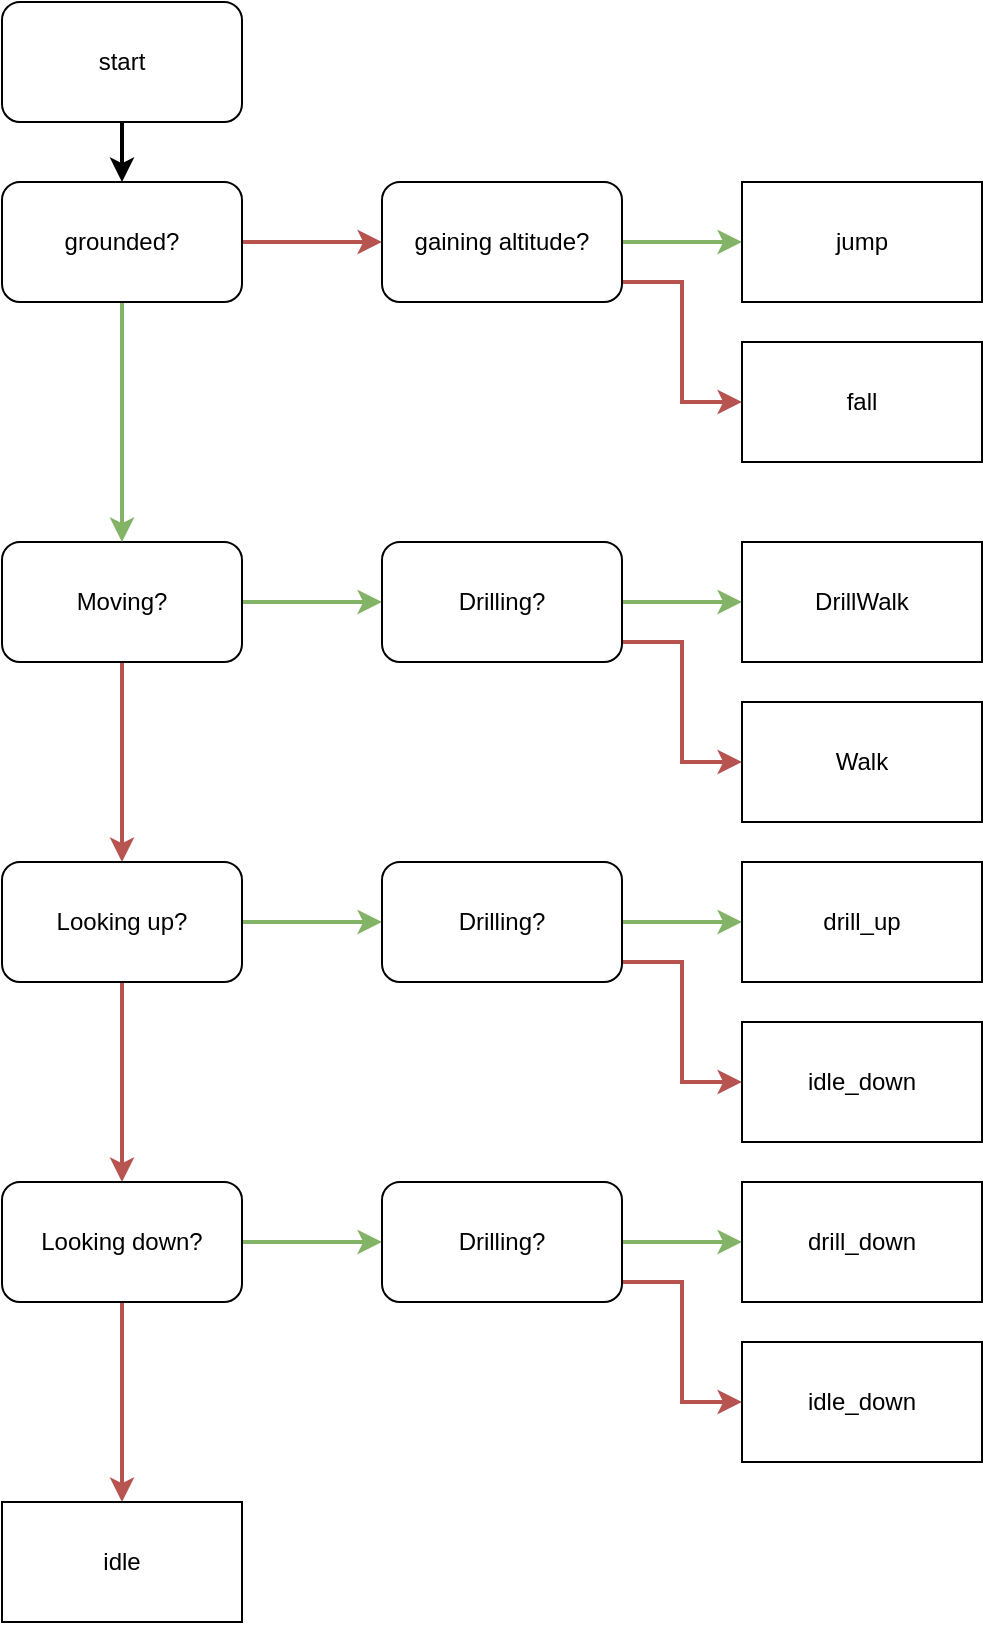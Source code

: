 <mxfile version="14.4.2" type="device"><diagram id="o-IkwWWyyNAB8XruVjbf" name="Page-1"><mxGraphModel dx="1718" dy="985" grid="1" gridSize="10" guides="1" tooltips="1" connect="1" arrows="1" fold="1" page="1" pageScale="1" pageWidth="827" pageHeight="1169" math="0" shadow="0"><root><mxCell id="0"/><mxCell id="1" parent="0"/><mxCell id="Y1XseFWmsAqix7I_u2-w-33" style="edgeStyle=orthogonalEdgeStyle;rounded=0;orthogonalLoop=1;jettySize=auto;html=1;startArrow=none;startFill=0;strokeWidth=2;fillColor=#d5e8d4;strokeColor=#82b366;" edge="1" parent="1" source="Y1XseFWmsAqix7I_u2-w-20" target="Y1XseFWmsAqix7I_u2-w-32"><mxGeometry relative="1" as="geometry"/></mxCell><mxCell id="Y1XseFWmsAqix7I_u2-w-39" style="edgeStyle=orthogonalEdgeStyle;rounded=0;orthogonalLoop=1;jettySize=auto;html=1;startArrow=none;startFill=0;strokeWidth=2;fillColor=#f8cecc;strokeColor=#b85450;" edge="1" parent="1" source="Y1XseFWmsAqix7I_u2-w-20" target="Y1XseFWmsAqix7I_u2-w-38"><mxGeometry relative="1" as="geometry"/></mxCell><mxCell id="Y1XseFWmsAqix7I_u2-w-20" value="Moving?" style="rounded=1;whiteSpace=wrap;html=1;" vertex="1" parent="1"><mxGeometry x="200" y="370" width="120" height="60" as="geometry"/></mxCell><mxCell id="Y1XseFWmsAqix7I_u2-w-25" style="edgeStyle=orthogonalEdgeStyle;rounded=0;orthogonalLoop=1;jettySize=auto;html=1;startArrow=none;startFill=0;fillColor=#f8cecc;strokeColor=#b85450;strokeWidth=2;" edge="1" parent="1" source="Y1XseFWmsAqix7I_u2-w-21" target="Y1XseFWmsAqix7I_u2-w-24"><mxGeometry relative="1" as="geometry"/></mxCell><mxCell id="Y1XseFWmsAqix7I_u2-w-31" style="edgeStyle=orthogonalEdgeStyle;rounded=0;orthogonalLoop=1;jettySize=auto;html=1;startArrow=none;startFill=0;strokeWidth=2;fillColor=#d5e8d4;strokeColor=#82b366;" edge="1" parent="1" source="Y1XseFWmsAqix7I_u2-w-21" target="Y1XseFWmsAqix7I_u2-w-20"><mxGeometry relative="1" as="geometry"/></mxCell><mxCell id="Y1XseFWmsAqix7I_u2-w-21" value="grounded?" style="rounded=1;whiteSpace=wrap;html=1;" vertex="1" parent="1"><mxGeometry x="200" y="190" width="120" height="60" as="geometry"/></mxCell><mxCell id="Y1XseFWmsAqix7I_u2-w-28" style="edgeStyle=orthogonalEdgeStyle;rounded=0;orthogonalLoop=1;jettySize=auto;html=1;startArrow=none;startFill=0;fillColor=#d5e8d4;strokeColor=#82b366;strokeWidth=2;" edge="1" parent="1" source="Y1XseFWmsAqix7I_u2-w-24" target="Y1XseFWmsAqix7I_u2-w-26"><mxGeometry relative="1" as="geometry"/></mxCell><mxCell id="Y1XseFWmsAqix7I_u2-w-30" style="edgeStyle=orthogonalEdgeStyle;rounded=0;orthogonalLoop=1;jettySize=auto;html=1;entryX=0;entryY=0.5;entryDx=0;entryDy=0;startArrow=none;startFill=0;fillColor=#f8cecc;strokeColor=#b85450;strokeWidth=2;" edge="1" parent="1" source="Y1XseFWmsAqix7I_u2-w-24" target="Y1XseFWmsAqix7I_u2-w-27"><mxGeometry relative="1" as="geometry"><Array as="points"><mxPoint x="540" y="240"/><mxPoint x="540" y="300"/></Array></mxGeometry></mxCell><mxCell id="Y1XseFWmsAqix7I_u2-w-24" value="gaining altitude?" style="rounded=1;whiteSpace=wrap;html=1;" vertex="1" parent="1"><mxGeometry x="390" y="190" width="120" height="60" as="geometry"/></mxCell><mxCell id="Y1XseFWmsAqix7I_u2-w-26" value="jump" style="rounded=0;whiteSpace=wrap;html=1;" vertex="1" parent="1"><mxGeometry x="570" y="190" width="120" height="60" as="geometry"/></mxCell><mxCell id="Y1XseFWmsAqix7I_u2-w-27" value="fall" style="rounded=0;whiteSpace=wrap;html=1;" vertex="1" parent="1"><mxGeometry x="570" y="270" width="120" height="60" as="geometry"/></mxCell><mxCell id="Y1XseFWmsAqix7I_u2-w-35" style="edgeStyle=orthogonalEdgeStyle;rounded=0;orthogonalLoop=1;jettySize=auto;html=1;startArrow=none;startFill=0;strokeWidth=2;fillColor=#d5e8d4;strokeColor=#82b366;" edge="1" parent="1" source="Y1XseFWmsAqix7I_u2-w-32" target="Y1XseFWmsAqix7I_u2-w-34"><mxGeometry relative="1" as="geometry"/></mxCell><mxCell id="Y1XseFWmsAqix7I_u2-w-37" style="edgeStyle=orthogonalEdgeStyle;rounded=0;orthogonalLoop=1;jettySize=auto;html=1;entryX=0;entryY=0.5;entryDx=0;entryDy=0;startArrow=none;startFill=0;strokeWidth=2;fillColor=#f8cecc;strokeColor=#b85450;" edge="1" parent="1" source="Y1XseFWmsAqix7I_u2-w-32" target="Y1XseFWmsAqix7I_u2-w-36"><mxGeometry relative="1" as="geometry"><Array as="points"><mxPoint x="540" y="420"/><mxPoint x="540" y="480"/></Array></mxGeometry></mxCell><mxCell id="Y1XseFWmsAqix7I_u2-w-32" value="Drilling?" style="rounded=1;whiteSpace=wrap;html=1;" vertex="1" parent="1"><mxGeometry x="390" y="370" width="120" height="60" as="geometry"/></mxCell><mxCell id="Y1XseFWmsAqix7I_u2-w-34" value="DrillWalk" style="rounded=0;whiteSpace=wrap;html=1;" vertex="1" parent="1"><mxGeometry x="570" y="370" width="120" height="60" as="geometry"/></mxCell><mxCell id="Y1XseFWmsAqix7I_u2-w-36" value="Walk" style="rounded=0;whiteSpace=wrap;html=1;" vertex="1" parent="1"><mxGeometry x="570" y="450" width="120" height="60" as="geometry"/></mxCell><mxCell id="Y1XseFWmsAqix7I_u2-w-41" style="edgeStyle=orthogonalEdgeStyle;rounded=0;orthogonalLoop=1;jettySize=auto;html=1;startArrow=none;startFill=0;strokeWidth=2;fillColor=#d5e8d4;strokeColor=#82b366;" edge="1" parent="1" source="Y1XseFWmsAqix7I_u2-w-38" target="Y1XseFWmsAqix7I_u2-w-40"><mxGeometry relative="1" as="geometry"/></mxCell><mxCell id="Y1XseFWmsAqix7I_u2-w-47" style="edgeStyle=orthogonalEdgeStyle;rounded=0;orthogonalLoop=1;jettySize=auto;html=1;startArrow=none;startFill=0;strokeWidth=2;fillColor=#f8cecc;strokeColor=#b85450;" edge="1" parent="1" source="Y1XseFWmsAqix7I_u2-w-38" target="Y1XseFWmsAqix7I_u2-w-46"><mxGeometry relative="1" as="geometry"/></mxCell><mxCell id="Y1XseFWmsAqix7I_u2-w-38" value="Looking up?" style="rounded=1;whiteSpace=wrap;html=1;" vertex="1" parent="1"><mxGeometry x="200" y="530" width="120" height="60" as="geometry"/></mxCell><mxCell id="Y1XseFWmsAqix7I_u2-w-44" style="edgeStyle=orthogonalEdgeStyle;rounded=0;orthogonalLoop=1;jettySize=auto;html=1;startArrow=none;startFill=0;strokeWidth=2;fillColor=#d5e8d4;strokeColor=#82b366;" edge="1" parent="1" source="Y1XseFWmsAqix7I_u2-w-40" target="Y1XseFWmsAqix7I_u2-w-42"><mxGeometry relative="1" as="geometry"/></mxCell><mxCell id="Y1XseFWmsAqix7I_u2-w-45" style="edgeStyle=orthogonalEdgeStyle;rounded=0;orthogonalLoop=1;jettySize=auto;html=1;entryX=0;entryY=0.5;entryDx=0;entryDy=0;startArrow=none;startFill=0;strokeWidth=2;fillColor=#f8cecc;strokeColor=#b85450;" edge="1" parent="1" source="Y1XseFWmsAqix7I_u2-w-40" target="Y1XseFWmsAqix7I_u2-w-43"><mxGeometry relative="1" as="geometry"><Array as="points"><mxPoint x="540" y="580"/><mxPoint x="540" y="640"/></Array></mxGeometry></mxCell><mxCell id="Y1XseFWmsAqix7I_u2-w-40" value="Drilling?" style="rounded=1;whiteSpace=wrap;html=1;" vertex="1" parent="1"><mxGeometry x="390" y="530" width="120" height="60" as="geometry"/></mxCell><mxCell id="Y1XseFWmsAqix7I_u2-w-42" value="drill_up" style="rounded=0;whiteSpace=wrap;html=1;" vertex="1" parent="1"><mxGeometry x="570" y="530" width="120" height="60" as="geometry"/></mxCell><mxCell id="Y1XseFWmsAqix7I_u2-w-43" value="idle_down" style="rounded=0;whiteSpace=wrap;html=1;" vertex="1" parent="1"><mxGeometry x="570" y="610" width="120" height="60" as="geometry"/></mxCell><mxCell id="Y1XseFWmsAqix7I_u2-w-49" style="edgeStyle=orthogonalEdgeStyle;rounded=0;orthogonalLoop=1;jettySize=auto;html=1;startArrow=none;startFill=0;strokeWidth=2;fillColor=#d5e8d4;strokeColor=#82b366;" edge="1" parent="1" source="Y1XseFWmsAqix7I_u2-w-46" target="Y1XseFWmsAqix7I_u2-w-48"><mxGeometry relative="1" as="geometry"/></mxCell><mxCell id="Y1XseFWmsAqix7I_u2-w-55" style="edgeStyle=orthogonalEdgeStyle;rounded=0;orthogonalLoop=1;jettySize=auto;html=1;startArrow=none;startFill=0;strokeWidth=2;fillColor=#f8cecc;strokeColor=#b85450;" edge="1" parent="1" source="Y1XseFWmsAqix7I_u2-w-46" target="Y1XseFWmsAqix7I_u2-w-54"><mxGeometry relative="1" as="geometry"/></mxCell><mxCell id="Y1XseFWmsAqix7I_u2-w-46" value="Looking down?" style="rounded=1;whiteSpace=wrap;html=1;" vertex="1" parent="1"><mxGeometry x="200" y="690" width="120" height="60" as="geometry"/></mxCell><mxCell id="Y1XseFWmsAqix7I_u2-w-52" style="edgeStyle=orthogonalEdgeStyle;rounded=0;orthogonalLoop=1;jettySize=auto;html=1;startArrow=none;startFill=0;strokeWidth=2;fillColor=#d5e8d4;strokeColor=#82b366;" edge="1" parent="1" source="Y1XseFWmsAqix7I_u2-w-48" target="Y1XseFWmsAqix7I_u2-w-50"><mxGeometry relative="1" as="geometry"/></mxCell><mxCell id="Y1XseFWmsAqix7I_u2-w-53" style="edgeStyle=orthogonalEdgeStyle;rounded=0;orthogonalLoop=1;jettySize=auto;html=1;entryX=0;entryY=0.5;entryDx=0;entryDy=0;startArrow=none;startFill=0;strokeWidth=2;fillColor=#f8cecc;strokeColor=#b85450;" edge="1" parent="1" source="Y1XseFWmsAqix7I_u2-w-48" target="Y1XseFWmsAqix7I_u2-w-51"><mxGeometry relative="1" as="geometry"><Array as="points"><mxPoint x="540" y="740"/><mxPoint x="540" y="800"/></Array></mxGeometry></mxCell><mxCell id="Y1XseFWmsAqix7I_u2-w-48" value="Drilling?" style="rounded=1;whiteSpace=wrap;html=1;" vertex="1" parent="1"><mxGeometry x="390" y="690" width="120" height="60" as="geometry"/></mxCell><mxCell id="Y1XseFWmsAqix7I_u2-w-50" value="drill_down" style="rounded=0;whiteSpace=wrap;html=1;" vertex="1" parent="1"><mxGeometry x="570" y="690" width="120" height="60" as="geometry"/></mxCell><mxCell id="Y1XseFWmsAqix7I_u2-w-51" value="idle_down" style="rounded=0;whiteSpace=wrap;html=1;" vertex="1" parent="1"><mxGeometry x="570" y="770" width="120" height="60" as="geometry"/></mxCell><mxCell id="Y1XseFWmsAqix7I_u2-w-54" value="idle" style="rounded=0;whiteSpace=wrap;html=1;" vertex="1" parent="1"><mxGeometry x="200" y="850" width="120" height="60" as="geometry"/></mxCell><mxCell id="Y1XseFWmsAqix7I_u2-w-57" style="edgeStyle=orthogonalEdgeStyle;rounded=0;orthogonalLoop=1;jettySize=auto;html=1;startArrow=none;startFill=0;strokeWidth=2;" edge="1" parent="1" source="Y1XseFWmsAqix7I_u2-w-56" target="Y1XseFWmsAqix7I_u2-w-21"><mxGeometry relative="1" as="geometry"/></mxCell><mxCell id="Y1XseFWmsAqix7I_u2-w-56" value="start" style="rounded=1;whiteSpace=wrap;html=1;" vertex="1" parent="1"><mxGeometry x="200" y="100" width="120" height="60" as="geometry"/></mxCell></root></mxGraphModel></diagram></mxfile>